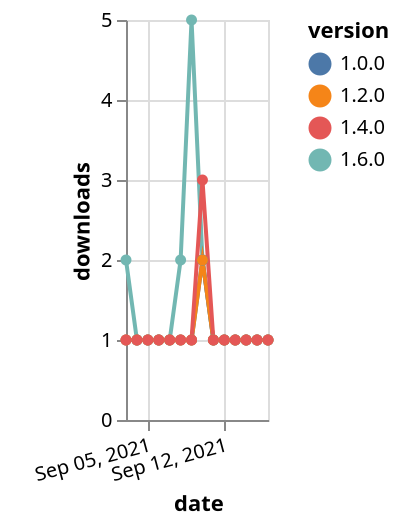 {"$schema": "https://vega.github.io/schema/vega-lite/v5.json", "description": "A simple bar chart with embedded data.", "data": {"values": [{"date": "2021-09-03", "total": 122, "delta": 2, "version": "1.6.0"}, {"date": "2021-09-04", "total": 123, "delta": 1, "version": "1.6.0"}, {"date": "2021-09-05", "total": 124, "delta": 1, "version": "1.6.0"}, {"date": "2021-09-06", "total": 125, "delta": 1, "version": "1.6.0"}, {"date": "2021-09-07", "total": 126, "delta": 1, "version": "1.6.0"}, {"date": "2021-09-08", "total": 128, "delta": 2, "version": "1.6.0"}, {"date": "2021-09-09", "total": 133, "delta": 5, "version": "1.6.0"}, {"date": "2021-09-10", "total": 135, "delta": 2, "version": "1.6.0"}, {"date": "2021-09-11", "total": 136, "delta": 1, "version": "1.6.0"}, {"date": "2021-09-12", "total": 137, "delta": 1, "version": "1.6.0"}, {"date": "2021-09-13", "total": 138, "delta": 1, "version": "1.6.0"}, {"date": "2021-09-14", "total": 139, "delta": 1, "version": "1.6.0"}, {"date": "2021-09-15", "total": 140, "delta": 1, "version": "1.6.0"}, {"date": "2021-09-16", "total": 141, "delta": 1, "version": "1.6.0"}, {"date": "2021-09-03", "total": 180, "delta": 1, "version": "1.0.0"}, {"date": "2021-09-04", "total": 181, "delta": 1, "version": "1.0.0"}, {"date": "2021-09-05", "total": 182, "delta": 1, "version": "1.0.0"}, {"date": "2021-09-06", "total": 183, "delta": 1, "version": "1.0.0"}, {"date": "2021-09-07", "total": 184, "delta": 1, "version": "1.0.0"}, {"date": "2021-09-08", "total": 185, "delta": 1, "version": "1.0.0"}, {"date": "2021-09-09", "total": 186, "delta": 1, "version": "1.0.0"}, {"date": "2021-09-10", "total": 188, "delta": 2, "version": "1.0.0"}, {"date": "2021-09-11", "total": 189, "delta": 1, "version": "1.0.0"}, {"date": "2021-09-12", "total": 190, "delta": 1, "version": "1.0.0"}, {"date": "2021-09-13", "total": 191, "delta": 1, "version": "1.0.0"}, {"date": "2021-09-14", "total": 192, "delta": 1, "version": "1.0.0"}, {"date": "2021-09-15", "total": 193, "delta": 1, "version": "1.0.0"}, {"date": "2021-09-16", "total": 194, "delta": 1, "version": "1.0.0"}, {"date": "2021-09-03", "total": 154, "delta": 1, "version": "1.2.0"}, {"date": "2021-09-04", "total": 155, "delta": 1, "version": "1.2.0"}, {"date": "2021-09-05", "total": 156, "delta": 1, "version": "1.2.0"}, {"date": "2021-09-06", "total": 157, "delta": 1, "version": "1.2.0"}, {"date": "2021-09-07", "total": 158, "delta": 1, "version": "1.2.0"}, {"date": "2021-09-08", "total": 159, "delta": 1, "version": "1.2.0"}, {"date": "2021-09-09", "total": 160, "delta": 1, "version": "1.2.0"}, {"date": "2021-09-10", "total": 162, "delta": 2, "version": "1.2.0"}, {"date": "2021-09-11", "total": 163, "delta": 1, "version": "1.2.0"}, {"date": "2021-09-12", "total": 164, "delta": 1, "version": "1.2.0"}, {"date": "2021-09-13", "total": 165, "delta": 1, "version": "1.2.0"}, {"date": "2021-09-14", "total": 166, "delta": 1, "version": "1.2.0"}, {"date": "2021-09-15", "total": 167, "delta": 1, "version": "1.2.0"}, {"date": "2021-09-16", "total": 168, "delta": 1, "version": "1.2.0"}, {"date": "2021-09-03", "total": 193, "delta": 1, "version": "1.4.0"}, {"date": "2021-09-04", "total": 194, "delta": 1, "version": "1.4.0"}, {"date": "2021-09-05", "total": 195, "delta": 1, "version": "1.4.0"}, {"date": "2021-09-06", "total": 196, "delta": 1, "version": "1.4.0"}, {"date": "2021-09-07", "total": 197, "delta": 1, "version": "1.4.0"}, {"date": "2021-09-08", "total": 198, "delta": 1, "version": "1.4.0"}, {"date": "2021-09-09", "total": 199, "delta": 1, "version": "1.4.0"}, {"date": "2021-09-10", "total": 202, "delta": 3, "version": "1.4.0"}, {"date": "2021-09-11", "total": 203, "delta": 1, "version": "1.4.0"}, {"date": "2021-09-12", "total": 204, "delta": 1, "version": "1.4.0"}, {"date": "2021-09-13", "total": 205, "delta": 1, "version": "1.4.0"}, {"date": "2021-09-14", "total": 206, "delta": 1, "version": "1.4.0"}, {"date": "2021-09-15", "total": 207, "delta": 1, "version": "1.4.0"}, {"date": "2021-09-16", "total": 208, "delta": 1, "version": "1.4.0"}]}, "width": "container", "mark": {"type": "line", "point": {"filled": true}}, "encoding": {"x": {"field": "date", "type": "temporal", "timeUnit": "yearmonthdate", "title": "date", "axis": {"labelAngle": -15}}, "y": {"field": "delta", "type": "quantitative", "title": "downloads"}, "color": {"field": "version", "type": "nominal"}, "tooltip": {"field": "delta"}}}